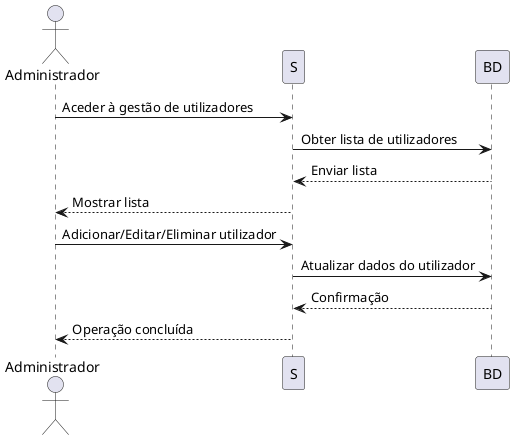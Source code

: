 @startuml
actor Administrador


Administrador -> S: Aceder à gestão de utilizadores
S -> BD: Obter lista de utilizadores
BD --> S: Enviar lista
S --> Administrador: Mostrar lista
Administrador -> S: Adicionar/Editar/Eliminar utilizador
S -> BD: Atualizar dados do utilizador
BD --> S: Confirmação
S --> Administrador: Operação concluída
@enduml
